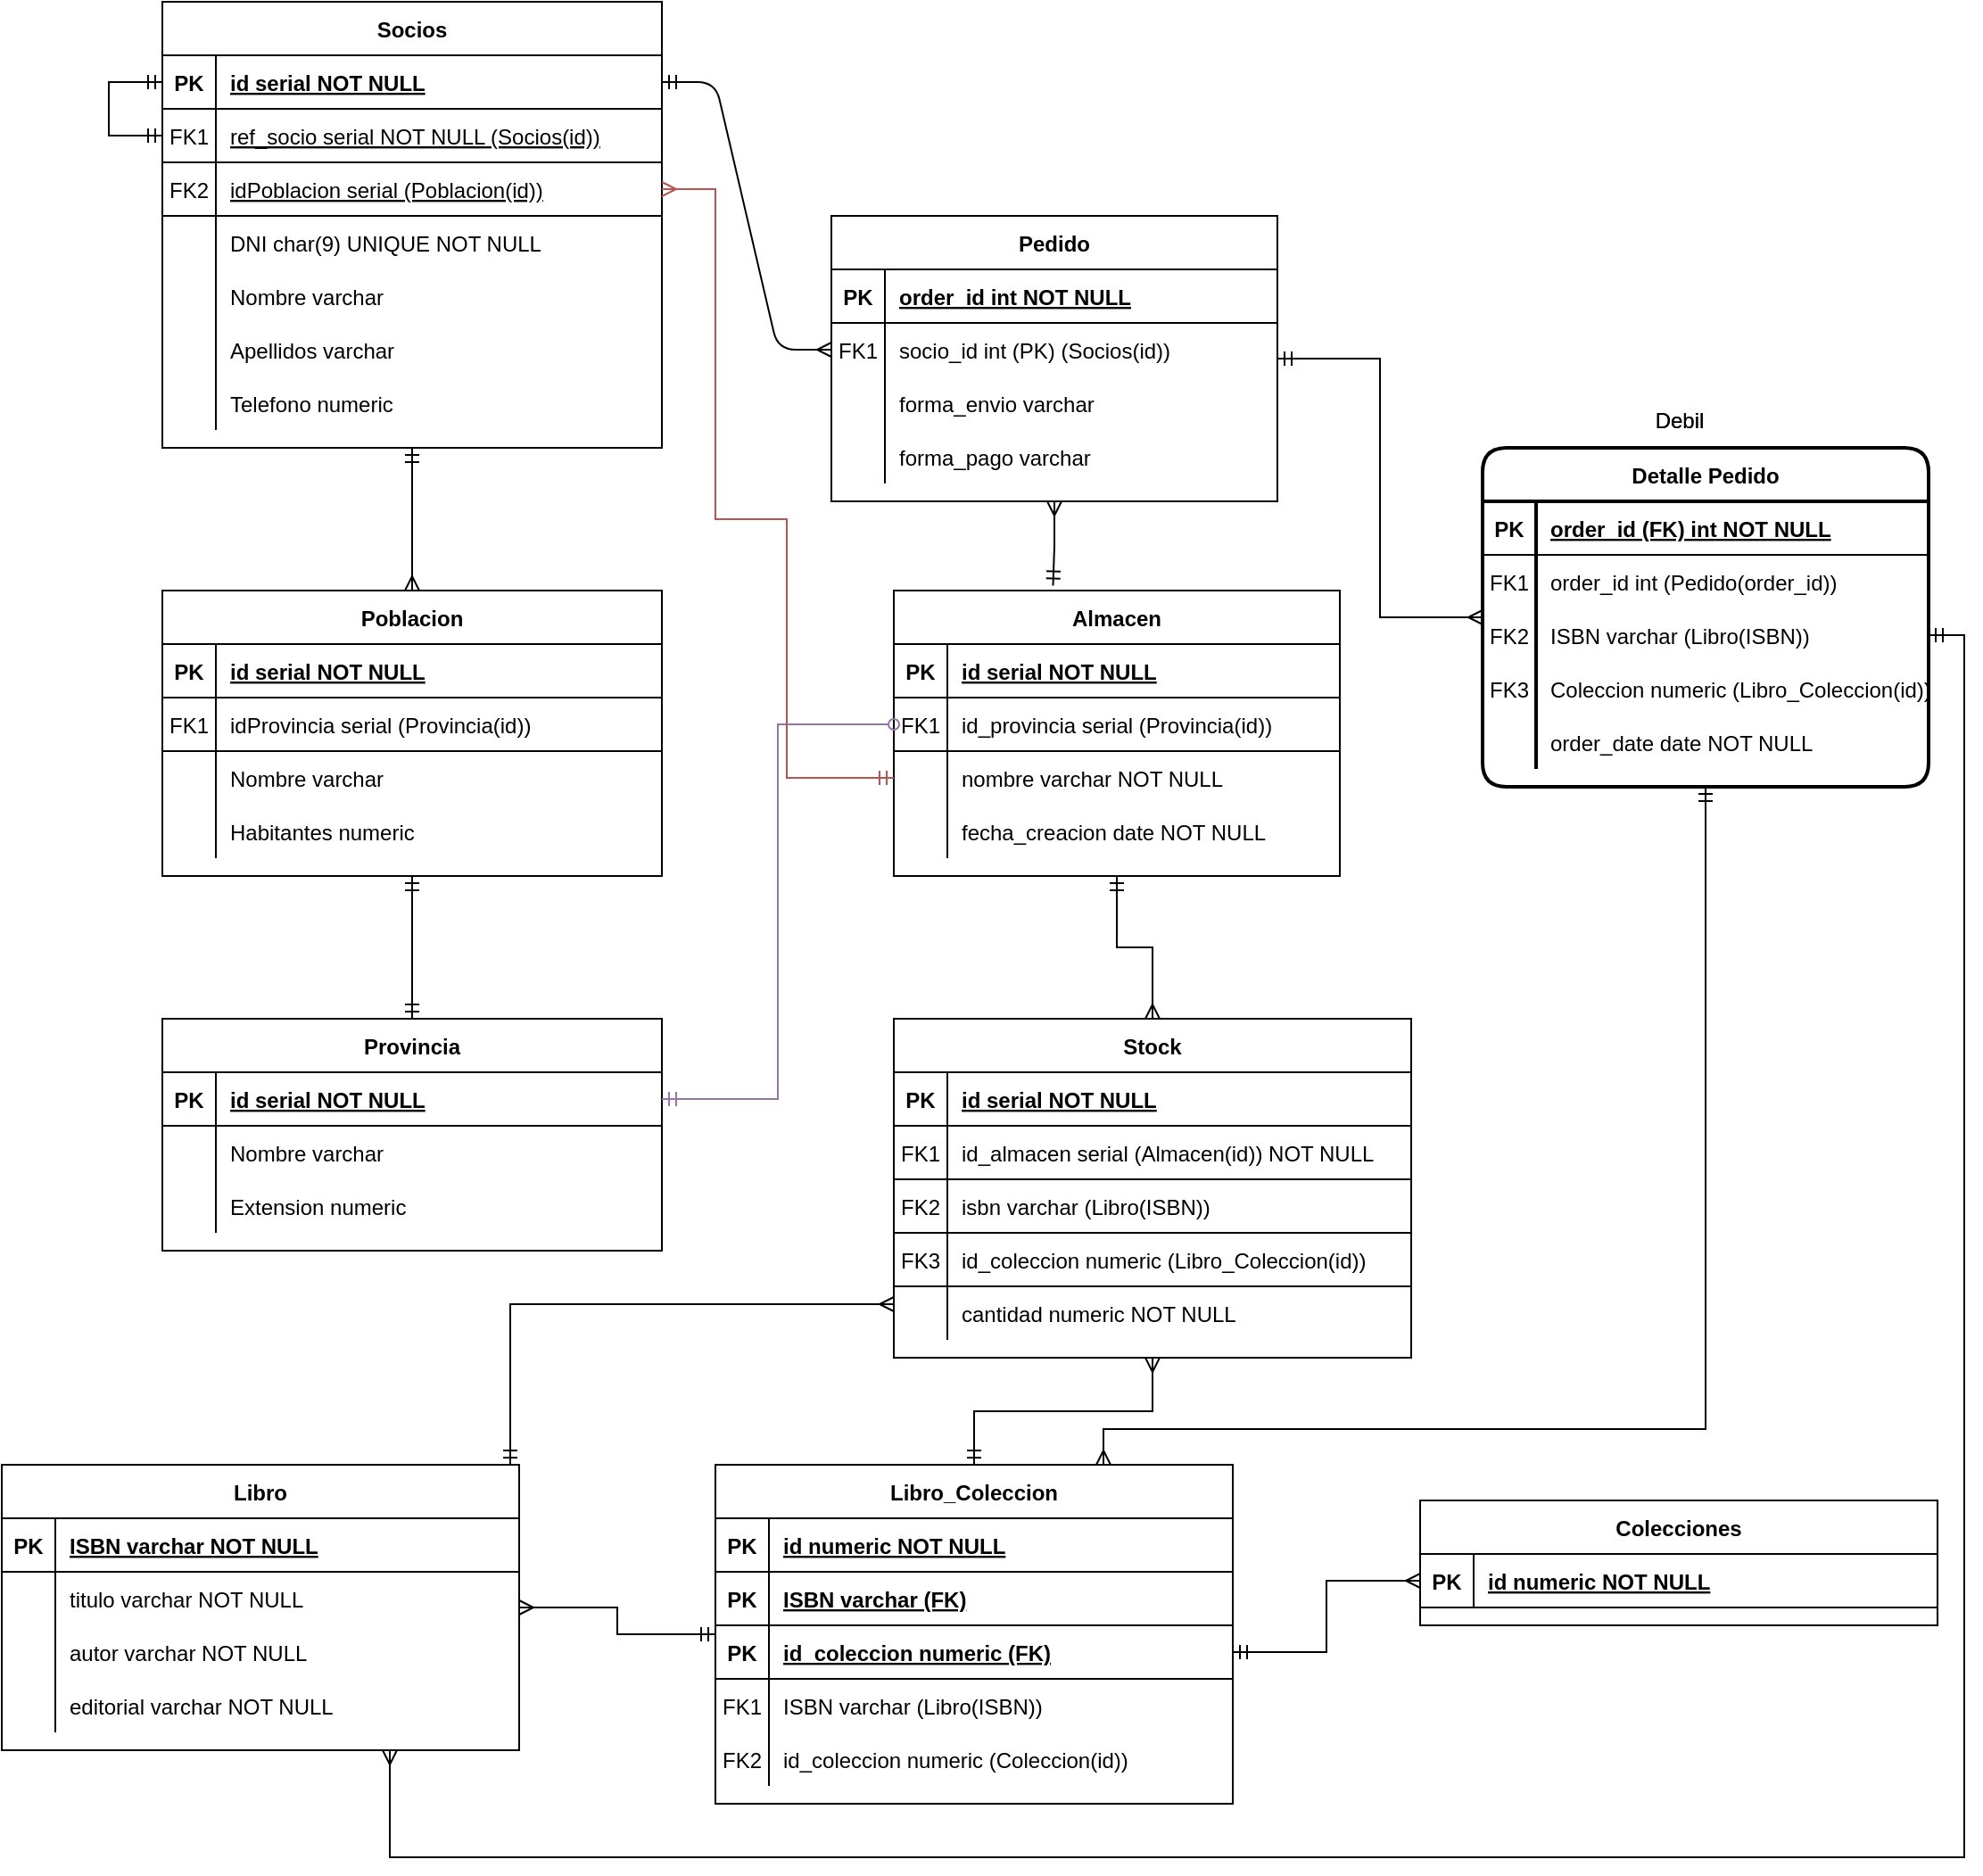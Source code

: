 <mxfile version="21.2.7" type="device">
  <diagram id="R2lEEEUBdFMjLlhIrx00" name="Page-1">
    <mxGraphModel dx="1909" dy="627" grid="1" gridSize="10" guides="1" tooltips="1" connect="1" arrows="1" fold="1" page="1" pageScale="1" pageWidth="850" pageHeight="1100" math="0" shadow="0" extFonts="Permanent Marker^https://fonts.googleapis.com/css?family=Permanent+Marker">
      <root>
        <mxCell id="0" />
        <mxCell id="1" parent="0" />
        <mxCell id="C-vyLk0tnHw3VtMMgP7b-1" value="" style="edgeStyle=entityRelationEdgeStyle;endArrow=ERmany;startArrow=ERmandOne;endFill=0;startFill=0;" parent="1" source="C-vyLk0tnHw3VtMMgP7b-24" target="C-vyLk0tnHw3VtMMgP7b-6" edge="1">
          <mxGeometry width="100" height="100" relative="1" as="geometry">
            <mxPoint x="340" y="720" as="sourcePoint" />
            <mxPoint x="440" y="620" as="targetPoint" />
          </mxGeometry>
        </mxCell>
        <mxCell id="xrx9OylnKl5-8H6dnWE7-192" style="edgeStyle=orthogonalEdgeStyle;rounded=0;orthogonalLoop=1;jettySize=auto;html=1;exitX=0;exitY=0.5;exitDx=0;exitDy=0;entryX=0;entryY=0.5;entryDx=0;entryDy=0;endArrow=ERmandOne;endFill=0;startArrow=ERmandOne;startFill=0;" parent="1" source="xrx9OylnKl5-8H6dnWE7-7" target="C-vyLk0tnHw3VtMMgP7b-24" edge="1">
          <mxGeometry relative="1" as="geometry">
            <Array as="points">
              <mxPoint x="20" y="195" />
              <mxPoint x="20" y="165" />
            </Array>
          </mxGeometry>
        </mxCell>
        <mxCell id="xrx9OylnKl5-8H6dnWE7-147" value="" style="edgeStyle=orthogonalEdgeStyle;rounded=0;orthogonalLoop=1;jettySize=auto;html=1;startArrow=ERmandOne;startFill=0;endArrow=ERmany;endFill=0;" parent="1" source="C-vyLk0tnHw3VtMMgP7b-2" target="xrx9OylnKl5-8H6dnWE7-137" edge="1">
          <mxGeometry relative="1" as="geometry" />
        </mxCell>
        <mxCell id="xrx9OylnKl5-8H6dnWE7-151" style="edgeStyle=orthogonalEdgeStyle;rounded=0;orthogonalLoop=1;jettySize=auto;html=1;exitX=0.5;exitY=1;exitDx=0;exitDy=0;entryX=0.357;entryY=-0.017;entryDx=0;entryDy=0;entryPerimeter=0;endArrow=ERmandOne;endFill=0;startArrow=ERmany;startFill=0;" parent="1" source="C-vyLk0tnHw3VtMMgP7b-2" target="C-vyLk0tnHw3VtMMgP7b-13" edge="1">
          <mxGeometry relative="1" as="geometry" />
        </mxCell>
        <mxCell id="C-vyLk0tnHw3VtMMgP7b-2" value="Pedido" style="shape=table;startSize=30;container=1;collapsible=1;childLayout=tableLayout;fixedRows=1;rowLines=0;fontStyle=1;align=center;resizeLast=1;" parent="1" vertex="1">
          <mxGeometry x="425" y="240" width="250" height="160" as="geometry" />
        </mxCell>
        <mxCell id="C-vyLk0tnHw3VtMMgP7b-3" value="" style="shape=partialRectangle;collapsible=0;dropTarget=0;pointerEvents=0;fillColor=none;points=[[0,0.5],[1,0.5]];portConstraint=eastwest;top=0;left=0;right=0;bottom=1;" parent="C-vyLk0tnHw3VtMMgP7b-2" vertex="1">
          <mxGeometry y="30" width="250" height="30" as="geometry" />
        </mxCell>
        <mxCell id="C-vyLk0tnHw3VtMMgP7b-4" value="PK" style="shape=partialRectangle;overflow=hidden;connectable=0;fillColor=none;top=0;left=0;bottom=0;right=0;fontStyle=1;" parent="C-vyLk0tnHw3VtMMgP7b-3" vertex="1">
          <mxGeometry width="30" height="30" as="geometry">
            <mxRectangle width="30" height="30" as="alternateBounds" />
          </mxGeometry>
        </mxCell>
        <mxCell id="C-vyLk0tnHw3VtMMgP7b-5" value="order_id int NOT NULL " style="shape=partialRectangle;overflow=hidden;connectable=0;fillColor=none;top=0;left=0;bottom=0;right=0;align=left;spacingLeft=6;fontStyle=5;" parent="C-vyLk0tnHw3VtMMgP7b-3" vertex="1">
          <mxGeometry x="30" width="220" height="30" as="geometry">
            <mxRectangle width="220" height="30" as="alternateBounds" />
          </mxGeometry>
        </mxCell>
        <mxCell id="C-vyLk0tnHw3VtMMgP7b-6" value="" style="shape=partialRectangle;collapsible=0;dropTarget=0;pointerEvents=0;fillColor=none;points=[[0,0.5],[1,0.5]];portConstraint=eastwest;top=0;left=0;right=0;bottom=0;" parent="C-vyLk0tnHw3VtMMgP7b-2" vertex="1">
          <mxGeometry y="60" width="250" height="30" as="geometry" />
        </mxCell>
        <mxCell id="C-vyLk0tnHw3VtMMgP7b-7" value="FK1" style="shape=partialRectangle;overflow=hidden;connectable=0;fillColor=none;top=0;left=0;bottom=0;right=0;" parent="C-vyLk0tnHw3VtMMgP7b-6" vertex="1">
          <mxGeometry width="30" height="30" as="geometry">
            <mxRectangle width="30" height="30" as="alternateBounds" />
          </mxGeometry>
        </mxCell>
        <mxCell id="C-vyLk0tnHw3VtMMgP7b-8" value="socio_id int (PK) (Socios(id))" style="shape=partialRectangle;overflow=hidden;connectable=0;fillColor=none;top=0;left=0;bottom=0;right=0;align=left;spacingLeft=6;" parent="C-vyLk0tnHw3VtMMgP7b-6" vertex="1">
          <mxGeometry x="30" width="220" height="30" as="geometry">
            <mxRectangle width="220" height="30" as="alternateBounds" />
          </mxGeometry>
        </mxCell>
        <mxCell id="MsDuoDjmCpPXKFyaTt7j-1" style="shape=partialRectangle;collapsible=0;dropTarget=0;pointerEvents=0;fillColor=none;points=[[0,0.5],[1,0.5]];portConstraint=eastwest;top=0;left=0;right=0;bottom=0;" vertex="1" parent="C-vyLk0tnHw3VtMMgP7b-2">
          <mxGeometry y="90" width="250" height="30" as="geometry" />
        </mxCell>
        <mxCell id="MsDuoDjmCpPXKFyaTt7j-2" style="shape=partialRectangle;overflow=hidden;connectable=0;fillColor=none;top=0;left=0;bottom=0;right=0;" vertex="1" parent="MsDuoDjmCpPXKFyaTt7j-1">
          <mxGeometry width="30" height="30" as="geometry">
            <mxRectangle width="30" height="30" as="alternateBounds" />
          </mxGeometry>
        </mxCell>
        <mxCell id="MsDuoDjmCpPXKFyaTt7j-3" value="forma_envio varchar" style="shape=partialRectangle;overflow=hidden;connectable=0;fillColor=none;top=0;left=0;bottom=0;right=0;align=left;spacingLeft=6;" vertex="1" parent="MsDuoDjmCpPXKFyaTt7j-1">
          <mxGeometry x="30" width="220" height="30" as="geometry">
            <mxRectangle width="220" height="30" as="alternateBounds" />
          </mxGeometry>
        </mxCell>
        <mxCell id="MsDuoDjmCpPXKFyaTt7j-4" style="shape=partialRectangle;collapsible=0;dropTarget=0;pointerEvents=0;fillColor=none;points=[[0,0.5],[1,0.5]];portConstraint=eastwest;top=0;left=0;right=0;bottom=0;" vertex="1" parent="C-vyLk0tnHw3VtMMgP7b-2">
          <mxGeometry y="120" width="250" height="30" as="geometry" />
        </mxCell>
        <mxCell id="MsDuoDjmCpPXKFyaTt7j-5" style="shape=partialRectangle;overflow=hidden;connectable=0;fillColor=none;top=0;left=0;bottom=0;right=0;" vertex="1" parent="MsDuoDjmCpPXKFyaTt7j-4">
          <mxGeometry width="30" height="30" as="geometry">
            <mxRectangle width="30" height="30" as="alternateBounds" />
          </mxGeometry>
        </mxCell>
        <mxCell id="MsDuoDjmCpPXKFyaTt7j-6" value="forma_pago varchar" style="shape=partialRectangle;overflow=hidden;connectable=0;fillColor=none;top=0;left=0;bottom=0;right=0;align=left;spacingLeft=6;" vertex="1" parent="MsDuoDjmCpPXKFyaTt7j-4">
          <mxGeometry x="30" width="220" height="30" as="geometry">
            <mxRectangle width="220" height="30" as="alternateBounds" />
          </mxGeometry>
        </mxCell>
        <mxCell id="xrx9OylnKl5-8H6dnWE7-78" value="" style="edgeStyle=orthogonalEdgeStyle;rounded=0;orthogonalLoop=1;jettySize=auto;html=1;endArrow=ERmany;endFill=0;startArrow=ERmandOne;startFill=0;" parent="1" source="C-vyLk0tnHw3VtMMgP7b-13" target="xrx9OylnKl5-8H6dnWE7-65" edge="1">
          <mxGeometry relative="1" as="geometry" />
        </mxCell>
        <mxCell id="C-vyLk0tnHw3VtMMgP7b-13" value="Almacen" style="shape=table;startSize=30;container=1;collapsible=1;childLayout=tableLayout;fixedRows=1;rowLines=0;fontStyle=1;align=center;resizeLast=1;" parent="1" vertex="1">
          <mxGeometry x="460" y="450" width="250" height="160" as="geometry" />
        </mxCell>
        <mxCell id="C-vyLk0tnHw3VtMMgP7b-14" value="" style="shape=partialRectangle;collapsible=0;dropTarget=0;pointerEvents=0;fillColor=none;points=[[0,0.5],[1,0.5]];portConstraint=eastwest;top=0;left=0;right=0;bottom=1;" parent="C-vyLk0tnHw3VtMMgP7b-13" vertex="1">
          <mxGeometry y="30" width="250" height="30" as="geometry" />
        </mxCell>
        <mxCell id="C-vyLk0tnHw3VtMMgP7b-15" value="PK" style="shape=partialRectangle;overflow=hidden;connectable=0;fillColor=none;top=0;left=0;bottom=0;right=0;fontStyle=1;" parent="C-vyLk0tnHw3VtMMgP7b-14" vertex="1">
          <mxGeometry width="30" height="30" as="geometry">
            <mxRectangle width="30" height="30" as="alternateBounds" />
          </mxGeometry>
        </mxCell>
        <mxCell id="C-vyLk0tnHw3VtMMgP7b-16" value="id serial NOT NULL " style="shape=partialRectangle;overflow=hidden;connectable=0;fillColor=none;top=0;left=0;bottom=0;right=0;align=left;spacingLeft=6;fontStyle=5;" parent="C-vyLk0tnHw3VtMMgP7b-14" vertex="1">
          <mxGeometry x="30" width="220" height="30" as="geometry">
            <mxRectangle width="220" height="30" as="alternateBounds" />
          </mxGeometry>
        </mxCell>
        <mxCell id="xrx9OylnKl5-8H6dnWE7-62" style="shape=partialRectangle;collapsible=0;dropTarget=0;pointerEvents=0;fillColor=none;points=[[0,0.5],[1,0.5]];portConstraint=eastwest;top=0;left=0;right=0;bottom=1;" parent="C-vyLk0tnHw3VtMMgP7b-13" vertex="1">
          <mxGeometry y="60" width="250" height="30" as="geometry" />
        </mxCell>
        <mxCell id="xrx9OylnKl5-8H6dnWE7-63" value="FK1" style="shape=partialRectangle;overflow=hidden;connectable=0;fillColor=none;top=0;left=0;bottom=0;right=0;fontStyle=0;" parent="xrx9OylnKl5-8H6dnWE7-62" vertex="1">
          <mxGeometry width="30" height="30" as="geometry">
            <mxRectangle width="30" height="30" as="alternateBounds" />
          </mxGeometry>
        </mxCell>
        <mxCell id="xrx9OylnKl5-8H6dnWE7-64" value="id_provincia serial (Provincia(id))" style="shape=partialRectangle;overflow=hidden;connectable=0;fillColor=none;top=0;left=0;bottom=0;right=0;align=left;spacingLeft=6;fontStyle=0;" parent="xrx9OylnKl5-8H6dnWE7-62" vertex="1">
          <mxGeometry x="30" width="220" height="30" as="geometry">
            <mxRectangle width="220" height="30" as="alternateBounds" />
          </mxGeometry>
        </mxCell>
        <mxCell id="C-vyLk0tnHw3VtMMgP7b-17" value="" style="shape=partialRectangle;collapsible=0;dropTarget=0;pointerEvents=0;fillColor=none;points=[[0,0.5],[1,0.5]];portConstraint=eastwest;top=0;left=0;right=0;bottom=0;" parent="C-vyLk0tnHw3VtMMgP7b-13" vertex="1">
          <mxGeometry y="90" width="250" height="30" as="geometry" />
        </mxCell>
        <mxCell id="C-vyLk0tnHw3VtMMgP7b-18" value="" style="shape=partialRectangle;overflow=hidden;connectable=0;fillColor=none;top=0;left=0;bottom=0;right=0;" parent="C-vyLk0tnHw3VtMMgP7b-17" vertex="1">
          <mxGeometry width="30" height="30" as="geometry">
            <mxRectangle width="30" height="30" as="alternateBounds" />
          </mxGeometry>
        </mxCell>
        <mxCell id="C-vyLk0tnHw3VtMMgP7b-19" value="nombre varchar NOT NULL" style="shape=partialRectangle;overflow=hidden;connectable=0;fillColor=none;top=0;left=0;bottom=0;right=0;align=left;spacingLeft=6;" parent="C-vyLk0tnHw3VtMMgP7b-17" vertex="1">
          <mxGeometry x="30" width="220" height="30" as="geometry">
            <mxRectangle width="220" height="30" as="alternateBounds" />
          </mxGeometry>
        </mxCell>
        <mxCell id="C-vyLk0tnHw3VtMMgP7b-20" value="" style="shape=partialRectangle;collapsible=0;dropTarget=0;pointerEvents=0;fillColor=none;points=[[0,0.5],[1,0.5]];portConstraint=eastwest;top=0;left=0;right=0;bottom=0;" parent="C-vyLk0tnHw3VtMMgP7b-13" vertex="1">
          <mxGeometry y="120" width="250" height="30" as="geometry" />
        </mxCell>
        <mxCell id="C-vyLk0tnHw3VtMMgP7b-21" value="" style="shape=partialRectangle;overflow=hidden;connectable=0;fillColor=none;top=0;left=0;bottom=0;right=0;" parent="C-vyLk0tnHw3VtMMgP7b-20" vertex="1">
          <mxGeometry width="30" height="30" as="geometry">
            <mxRectangle width="30" height="30" as="alternateBounds" />
          </mxGeometry>
        </mxCell>
        <mxCell id="C-vyLk0tnHw3VtMMgP7b-22" value="fecha_creacion date NOT NULL" style="shape=partialRectangle;overflow=hidden;connectable=0;fillColor=none;top=0;left=0;bottom=0;right=0;align=left;spacingLeft=6;" parent="C-vyLk0tnHw3VtMMgP7b-20" vertex="1">
          <mxGeometry x="30" width="220" height="30" as="geometry">
            <mxRectangle width="220" height="30" as="alternateBounds" />
          </mxGeometry>
        </mxCell>
        <mxCell id="xrx9OylnKl5-8H6dnWE7-47" value="" style="edgeStyle=orthogonalEdgeStyle;rounded=0;orthogonalLoop=1;jettySize=auto;html=1;startArrow=ERmandOne;startFill=0;endArrow=ERmany;endFill=0;" parent="1" source="C-vyLk0tnHw3VtMMgP7b-23" target="xrx9OylnKl5-8H6dnWE7-25" edge="1">
          <mxGeometry relative="1" as="geometry" />
        </mxCell>
        <mxCell id="C-vyLk0tnHw3VtMMgP7b-23" value="Socios" style="shape=table;startSize=30;container=1;collapsible=1;childLayout=tableLayout;fixedRows=1;rowLines=0;fontStyle=1;align=center;resizeLast=1;" parent="1" vertex="1">
          <mxGeometry x="50" y="120" width="280" height="250" as="geometry" />
        </mxCell>
        <mxCell id="C-vyLk0tnHw3VtMMgP7b-24" value="" style="shape=partialRectangle;collapsible=0;dropTarget=0;pointerEvents=0;fillColor=none;points=[[0,0.5],[1,0.5]];portConstraint=eastwest;top=0;left=0;right=0;bottom=1;" parent="C-vyLk0tnHw3VtMMgP7b-23" vertex="1">
          <mxGeometry y="30" width="280" height="30" as="geometry" />
        </mxCell>
        <mxCell id="C-vyLk0tnHw3VtMMgP7b-25" value="PK" style="shape=partialRectangle;overflow=hidden;connectable=0;fillColor=none;top=0;left=0;bottom=0;right=0;fontStyle=1;" parent="C-vyLk0tnHw3VtMMgP7b-24" vertex="1">
          <mxGeometry width="30" height="30" as="geometry">
            <mxRectangle width="30" height="30" as="alternateBounds" />
          </mxGeometry>
        </mxCell>
        <mxCell id="C-vyLk0tnHw3VtMMgP7b-26" value="id serial NOT NULL " style="shape=partialRectangle;overflow=hidden;connectable=0;fillColor=none;top=0;left=0;bottom=0;right=0;align=left;spacingLeft=6;fontStyle=5;" parent="C-vyLk0tnHw3VtMMgP7b-24" vertex="1">
          <mxGeometry x="30" width="250" height="30" as="geometry">
            <mxRectangle width="250" height="30" as="alternateBounds" />
          </mxGeometry>
        </mxCell>
        <mxCell id="xrx9OylnKl5-8H6dnWE7-7" style="shape=partialRectangle;collapsible=0;dropTarget=0;pointerEvents=0;fillColor=none;points=[[0,0.5],[1,0.5]];portConstraint=eastwest;top=0;left=0;right=0;bottom=1;" parent="C-vyLk0tnHw3VtMMgP7b-23" vertex="1">
          <mxGeometry y="60" width="280" height="30" as="geometry" />
        </mxCell>
        <mxCell id="xrx9OylnKl5-8H6dnWE7-8" value="FK1" style="shape=partialRectangle;overflow=hidden;connectable=0;fillColor=none;top=0;left=0;bottom=0;right=0;fontStyle=0;" parent="xrx9OylnKl5-8H6dnWE7-7" vertex="1">
          <mxGeometry width="30" height="30" as="geometry">
            <mxRectangle width="30" height="30" as="alternateBounds" />
          </mxGeometry>
        </mxCell>
        <mxCell id="xrx9OylnKl5-8H6dnWE7-9" value="ref_socio serial NOT NULL (Socios(id))" style="shape=partialRectangle;overflow=hidden;connectable=0;fillColor=none;top=0;left=0;bottom=0;right=0;align=left;spacingLeft=6;fontStyle=4;" parent="xrx9OylnKl5-8H6dnWE7-7" vertex="1">
          <mxGeometry x="30" width="250" height="30" as="geometry">
            <mxRectangle width="250" height="30" as="alternateBounds" />
          </mxGeometry>
        </mxCell>
        <mxCell id="xrx9OylnKl5-8H6dnWE7-10" style="shape=partialRectangle;collapsible=0;dropTarget=0;pointerEvents=0;fillColor=none;points=[[0,0.5],[1,0.5]];portConstraint=eastwest;top=0;left=0;right=0;bottom=1;" parent="C-vyLk0tnHw3VtMMgP7b-23" vertex="1">
          <mxGeometry y="90" width="280" height="30" as="geometry" />
        </mxCell>
        <mxCell id="xrx9OylnKl5-8H6dnWE7-11" value="FK2" style="shape=partialRectangle;overflow=hidden;connectable=0;fillColor=none;top=0;left=0;bottom=0;right=0;fontStyle=0;" parent="xrx9OylnKl5-8H6dnWE7-10" vertex="1">
          <mxGeometry width="30" height="30" as="geometry">
            <mxRectangle width="30" height="30" as="alternateBounds" />
          </mxGeometry>
        </mxCell>
        <mxCell id="xrx9OylnKl5-8H6dnWE7-12" value="idPoblacion serial (Poblacion(id))" style="shape=partialRectangle;overflow=hidden;connectable=0;fillColor=none;top=0;left=0;bottom=0;right=0;align=left;spacingLeft=6;fontStyle=4;" parent="xrx9OylnKl5-8H6dnWE7-10" vertex="1">
          <mxGeometry x="30" width="250" height="30" as="geometry">
            <mxRectangle width="250" height="30" as="alternateBounds" />
          </mxGeometry>
        </mxCell>
        <mxCell id="xrx9OylnKl5-8H6dnWE7-22" style="shape=partialRectangle;collapsible=0;dropTarget=0;pointerEvents=0;fillColor=none;points=[[0,0.5],[1,0.5]];portConstraint=eastwest;top=0;left=0;right=0;bottom=0;" parent="C-vyLk0tnHw3VtMMgP7b-23" vertex="1">
          <mxGeometry y="120" width="280" height="30" as="geometry" />
        </mxCell>
        <mxCell id="xrx9OylnKl5-8H6dnWE7-23" style="shape=partialRectangle;overflow=hidden;connectable=0;fillColor=none;top=0;left=0;bottom=0;right=0;" parent="xrx9OylnKl5-8H6dnWE7-22" vertex="1">
          <mxGeometry width="30" height="30" as="geometry">
            <mxRectangle width="30" height="30" as="alternateBounds" />
          </mxGeometry>
        </mxCell>
        <mxCell id="xrx9OylnKl5-8H6dnWE7-24" value="DNI char(9) UNIQUE NOT NULL" style="shape=partialRectangle;overflow=hidden;connectable=0;fillColor=none;top=0;left=0;bottom=0;right=0;align=left;spacingLeft=6;" parent="xrx9OylnKl5-8H6dnWE7-22" vertex="1">
          <mxGeometry x="30" width="250" height="30" as="geometry">
            <mxRectangle width="250" height="30" as="alternateBounds" />
          </mxGeometry>
        </mxCell>
        <mxCell id="xrx9OylnKl5-8H6dnWE7-4" style="shape=partialRectangle;collapsible=0;dropTarget=0;pointerEvents=0;fillColor=none;points=[[0,0.5],[1,0.5]];portConstraint=eastwest;top=0;left=0;right=0;bottom=0;" parent="C-vyLk0tnHw3VtMMgP7b-23" vertex="1">
          <mxGeometry y="150" width="280" height="30" as="geometry" />
        </mxCell>
        <mxCell id="xrx9OylnKl5-8H6dnWE7-5" style="shape=partialRectangle;overflow=hidden;connectable=0;fillColor=none;top=0;left=0;bottom=0;right=0;" parent="xrx9OylnKl5-8H6dnWE7-4" vertex="1">
          <mxGeometry width="30" height="30" as="geometry">
            <mxRectangle width="30" height="30" as="alternateBounds" />
          </mxGeometry>
        </mxCell>
        <mxCell id="xrx9OylnKl5-8H6dnWE7-6" value="Nombre varchar" style="shape=partialRectangle;overflow=hidden;connectable=0;fillColor=none;top=0;left=0;bottom=0;right=0;align=left;spacingLeft=6;" parent="xrx9OylnKl5-8H6dnWE7-4" vertex="1">
          <mxGeometry x="30" width="250" height="30" as="geometry">
            <mxRectangle width="250" height="30" as="alternateBounds" />
          </mxGeometry>
        </mxCell>
        <mxCell id="xrx9OylnKl5-8H6dnWE7-13" style="shape=partialRectangle;collapsible=0;dropTarget=0;pointerEvents=0;fillColor=none;points=[[0,0.5],[1,0.5]];portConstraint=eastwest;top=0;left=0;right=0;bottom=0;" parent="C-vyLk0tnHw3VtMMgP7b-23" vertex="1">
          <mxGeometry y="180" width="280" height="30" as="geometry" />
        </mxCell>
        <mxCell id="xrx9OylnKl5-8H6dnWE7-14" style="shape=partialRectangle;overflow=hidden;connectable=0;fillColor=none;top=0;left=0;bottom=0;right=0;" parent="xrx9OylnKl5-8H6dnWE7-13" vertex="1">
          <mxGeometry width="30" height="30" as="geometry">
            <mxRectangle width="30" height="30" as="alternateBounds" />
          </mxGeometry>
        </mxCell>
        <mxCell id="xrx9OylnKl5-8H6dnWE7-15" value="Apellidos varchar" style="shape=partialRectangle;overflow=hidden;connectable=0;fillColor=none;top=0;left=0;bottom=0;right=0;align=left;spacingLeft=6;" parent="xrx9OylnKl5-8H6dnWE7-13" vertex="1">
          <mxGeometry x="30" width="250" height="30" as="geometry">
            <mxRectangle width="250" height="30" as="alternateBounds" />
          </mxGeometry>
        </mxCell>
        <mxCell id="xrx9OylnKl5-8H6dnWE7-16" style="shape=partialRectangle;collapsible=0;dropTarget=0;pointerEvents=0;fillColor=none;points=[[0,0.5],[1,0.5]];portConstraint=eastwest;top=0;left=0;right=0;bottom=0;" parent="C-vyLk0tnHw3VtMMgP7b-23" vertex="1">
          <mxGeometry y="210" width="280" height="30" as="geometry" />
        </mxCell>
        <mxCell id="xrx9OylnKl5-8H6dnWE7-17" style="shape=partialRectangle;overflow=hidden;connectable=0;fillColor=none;top=0;left=0;bottom=0;right=0;" parent="xrx9OylnKl5-8H6dnWE7-16" vertex="1">
          <mxGeometry width="30" height="30" as="geometry">
            <mxRectangle width="30" height="30" as="alternateBounds" />
          </mxGeometry>
        </mxCell>
        <mxCell id="xrx9OylnKl5-8H6dnWE7-18" value="Telefono numeric" style="shape=partialRectangle;overflow=hidden;connectable=0;fillColor=none;top=0;left=0;bottom=0;right=0;align=left;spacingLeft=6;" parent="xrx9OylnKl5-8H6dnWE7-16" vertex="1">
          <mxGeometry x="30" width="250" height="30" as="geometry">
            <mxRectangle width="250" height="30" as="alternateBounds" />
          </mxGeometry>
        </mxCell>
        <mxCell id="xrx9OylnKl5-8H6dnWE7-61" value="" style="edgeStyle=orthogonalEdgeStyle;rounded=0;orthogonalLoop=1;jettySize=auto;html=1;startArrow=ERmandOne;startFill=0;endArrow=ERmandOne;endFill=0;" parent="1" source="xrx9OylnKl5-8H6dnWE7-25" target="xrx9OylnKl5-8H6dnWE7-48" edge="1">
          <mxGeometry relative="1" as="geometry" />
        </mxCell>
        <mxCell id="xrx9OylnKl5-8H6dnWE7-25" value="Poblacion" style="shape=table;startSize=30;container=1;collapsible=1;childLayout=tableLayout;fixedRows=1;rowLines=0;fontStyle=1;align=center;resizeLast=1;" parent="1" vertex="1">
          <mxGeometry x="50" y="450" width="280" height="160" as="geometry" />
        </mxCell>
        <mxCell id="xrx9OylnKl5-8H6dnWE7-26" value="" style="shape=partialRectangle;collapsible=0;dropTarget=0;pointerEvents=0;fillColor=none;points=[[0,0.5],[1,0.5]];portConstraint=eastwest;top=0;left=0;right=0;bottom=1;" parent="xrx9OylnKl5-8H6dnWE7-25" vertex="1">
          <mxGeometry y="30" width="280" height="30" as="geometry" />
        </mxCell>
        <mxCell id="xrx9OylnKl5-8H6dnWE7-27" value="PK" style="shape=partialRectangle;overflow=hidden;connectable=0;fillColor=none;top=0;left=0;bottom=0;right=0;fontStyle=1;" parent="xrx9OylnKl5-8H6dnWE7-26" vertex="1">
          <mxGeometry width="30" height="30" as="geometry">
            <mxRectangle width="30" height="30" as="alternateBounds" />
          </mxGeometry>
        </mxCell>
        <mxCell id="xrx9OylnKl5-8H6dnWE7-28" value="id serial NOT NULL " style="shape=partialRectangle;overflow=hidden;connectable=0;fillColor=none;top=0;left=0;bottom=0;right=0;align=left;spacingLeft=6;fontStyle=5;" parent="xrx9OylnKl5-8H6dnWE7-26" vertex="1">
          <mxGeometry x="30" width="250" height="30" as="geometry">
            <mxRectangle width="250" height="30" as="alternateBounds" />
          </mxGeometry>
        </mxCell>
        <mxCell id="xrx9OylnKl5-8H6dnWE7-32" style="shape=partialRectangle;collapsible=0;dropTarget=0;pointerEvents=0;fillColor=none;points=[[0,0.5],[1,0.5]];portConstraint=eastwest;top=0;left=0;right=0;bottom=1;" parent="xrx9OylnKl5-8H6dnWE7-25" vertex="1">
          <mxGeometry y="60" width="280" height="30" as="geometry" />
        </mxCell>
        <mxCell id="xrx9OylnKl5-8H6dnWE7-33" value="FK1" style="shape=partialRectangle;overflow=hidden;connectable=0;fillColor=none;top=0;left=0;bottom=0;right=0;fontStyle=0;" parent="xrx9OylnKl5-8H6dnWE7-32" vertex="1">
          <mxGeometry width="30" height="30" as="geometry">
            <mxRectangle width="30" height="30" as="alternateBounds" />
          </mxGeometry>
        </mxCell>
        <mxCell id="xrx9OylnKl5-8H6dnWE7-34" value="idProvincia serial (Provincia(id))" style="shape=partialRectangle;overflow=hidden;connectable=0;fillColor=none;top=0;left=0;bottom=0;right=0;align=left;spacingLeft=6;fontStyle=0;" parent="xrx9OylnKl5-8H6dnWE7-32" vertex="1">
          <mxGeometry x="30" width="250" height="30" as="geometry">
            <mxRectangle width="250" height="30" as="alternateBounds" />
          </mxGeometry>
        </mxCell>
        <mxCell id="xrx9OylnKl5-8H6dnWE7-38" style="shape=partialRectangle;collapsible=0;dropTarget=0;pointerEvents=0;fillColor=none;points=[[0,0.5],[1,0.5]];portConstraint=eastwest;top=0;left=0;right=0;bottom=0;" parent="xrx9OylnKl5-8H6dnWE7-25" vertex="1">
          <mxGeometry y="90" width="280" height="30" as="geometry" />
        </mxCell>
        <mxCell id="xrx9OylnKl5-8H6dnWE7-39" style="shape=partialRectangle;overflow=hidden;connectable=0;fillColor=none;top=0;left=0;bottom=0;right=0;" parent="xrx9OylnKl5-8H6dnWE7-38" vertex="1">
          <mxGeometry width="30" height="30" as="geometry">
            <mxRectangle width="30" height="30" as="alternateBounds" />
          </mxGeometry>
        </mxCell>
        <mxCell id="xrx9OylnKl5-8H6dnWE7-40" value="Nombre varchar" style="shape=partialRectangle;overflow=hidden;connectable=0;fillColor=none;top=0;left=0;bottom=0;right=0;align=left;spacingLeft=6;" parent="xrx9OylnKl5-8H6dnWE7-38" vertex="1">
          <mxGeometry x="30" width="250" height="30" as="geometry">
            <mxRectangle width="250" height="30" as="alternateBounds" />
          </mxGeometry>
        </mxCell>
        <mxCell id="xrx9OylnKl5-8H6dnWE7-41" style="shape=partialRectangle;collapsible=0;dropTarget=0;pointerEvents=0;fillColor=none;points=[[0,0.5],[1,0.5]];portConstraint=eastwest;top=0;left=0;right=0;bottom=0;" parent="xrx9OylnKl5-8H6dnWE7-25" vertex="1">
          <mxGeometry y="120" width="280" height="30" as="geometry" />
        </mxCell>
        <mxCell id="xrx9OylnKl5-8H6dnWE7-42" style="shape=partialRectangle;overflow=hidden;connectable=0;fillColor=none;top=0;left=0;bottom=0;right=0;" parent="xrx9OylnKl5-8H6dnWE7-41" vertex="1">
          <mxGeometry width="30" height="30" as="geometry">
            <mxRectangle width="30" height="30" as="alternateBounds" />
          </mxGeometry>
        </mxCell>
        <mxCell id="xrx9OylnKl5-8H6dnWE7-43" value="Habitantes numeric" style="shape=partialRectangle;overflow=hidden;connectable=0;fillColor=none;top=0;left=0;bottom=0;right=0;align=left;spacingLeft=6;" parent="xrx9OylnKl5-8H6dnWE7-41" vertex="1">
          <mxGeometry x="30" width="250" height="30" as="geometry">
            <mxRectangle width="250" height="30" as="alternateBounds" />
          </mxGeometry>
        </mxCell>
        <mxCell id="xrx9OylnKl5-8H6dnWE7-48" value="Provincia" style="shape=table;startSize=30;container=1;collapsible=1;childLayout=tableLayout;fixedRows=1;rowLines=0;fontStyle=1;align=center;resizeLast=1;" parent="1" vertex="1">
          <mxGeometry x="50" y="690" width="280" height="130" as="geometry" />
        </mxCell>
        <mxCell id="xrx9OylnKl5-8H6dnWE7-49" value="" style="shape=partialRectangle;collapsible=0;dropTarget=0;pointerEvents=0;fillColor=none;points=[[0,0.5],[1,0.5]];portConstraint=eastwest;top=0;left=0;right=0;bottom=1;" parent="xrx9OylnKl5-8H6dnWE7-48" vertex="1">
          <mxGeometry y="30" width="280" height="30" as="geometry" />
        </mxCell>
        <mxCell id="xrx9OylnKl5-8H6dnWE7-50" value="PK" style="shape=partialRectangle;overflow=hidden;connectable=0;fillColor=none;top=0;left=0;bottom=0;right=0;fontStyle=1;" parent="xrx9OylnKl5-8H6dnWE7-49" vertex="1">
          <mxGeometry width="30" height="30" as="geometry">
            <mxRectangle width="30" height="30" as="alternateBounds" />
          </mxGeometry>
        </mxCell>
        <mxCell id="xrx9OylnKl5-8H6dnWE7-51" value="id serial NOT NULL " style="shape=partialRectangle;overflow=hidden;connectable=0;fillColor=none;top=0;left=0;bottom=0;right=0;align=left;spacingLeft=6;fontStyle=5;" parent="xrx9OylnKl5-8H6dnWE7-49" vertex="1">
          <mxGeometry x="30" width="250" height="30" as="geometry">
            <mxRectangle width="250" height="30" as="alternateBounds" />
          </mxGeometry>
        </mxCell>
        <mxCell id="xrx9OylnKl5-8H6dnWE7-55" style="shape=partialRectangle;collapsible=0;dropTarget=0;pointerEvents=0;fillColor=none;points=[[0,0.5],[1,0.5]];portConstraint=eastwest;top=0;left=0;right=0;bottom=0;" parent="xrx9OylnKl5-8H6dnWE7-48" vertex="1">
          <mxGeometry y="60" width="280" height="30" as="geometry" />
        </mxCell>
        <mxCell id="xrx9OylnKl5-8H6dnWE7-56" style="shape=partialRectangle;overflow=hidden;connectable=0;fillColor=none;top=0;left=0;bottom=0;right=0;" parent="xrx9OylnKl5-8H6dnWE7-55" vertex="1">
          <mxGeometry width="30" height="30" as="geometry">
            <mxRectangle width="30" height="30" as="alternateBounds" />
          </mxGeometry>
        </mxCell>
        <mxCell id="xrx9OylnKl5-8H6dnWE7-57" value="Nombre varchar" style="shape=partialRectangle;overflow=hidden;connectable=0;fillColor=none;top=0;left=0;bottom=0;right=0;align=left;spacingLeft=6;" parent="xrx9OylnKl5-8H6dnWE7-55" vertex="1">
          <mxGeometry x="30" width="250" height="30" as="geometry">
            <mxRectangle width="250" height="30" as="alternateBounds" />
          </mxGeometry>
        </mxCell>
        <mxCell id="xrx9OylnKl5-8H6dnWE7-58" style="shape=partialRectangle;collapsible=0;dropTarget=0;pointerEvents=0;fillColor=none;points=[[0,0.5],[1,0.5]];portConstraint=eastwest;top=0;left=0;right=0;bottom=0;" parent="xrx9OylnKl5-8H6dnWE7-48" vertex="1">
          <mxGeometry y="90" width="280" height="30" as="geometry" />
        </mxCell>
        <mxCell id="xrx9OylnKl5-8H6dnWE7-59" style="shape=partialRectangle;overflow=hidden;connectable=0;fillColor=none;top=0;left=0;bottom=0;right=0;" parent="xrx9OylnKl5-8H6dnWE7-58" vertex="1">
          <mxGeometry width="30" height="30" as="geometry">
            <mxRectangle width="30" height="30" as="alternateBounds" />
          </mxGeometry>
        </mxCell>
        <mxCell id="xrx9OylnKl5-8H6dnWE7-60" value="Extension numeric" style="shape=partialRectangle;overflow=hidden;connectable=0;fillColor=none;top=0;left=0;bottom=0;right=0;align=left;spacingLeft=6;" parent="xrx9OylnKl5-8H6dnWE7-58" vertex="1">
          <mxGeometry x="30" width="250" height="30" as="geometry">
            <mxRectangle width="250" height="30" as="alternateBounds" />
          </mxGeometry>
        </mxCell>
        <mxCell id="xrx9OylnKl5-8H6dnWE7-103" value="" style="edgeStyle=orthogonalEdgeStyle;rounded=0;orthogonalLoop=1;jettySize=auto;html=1;startArrow=ERmany;startFill=0;endArrow=ERmandOne;endFill=0;" parent="1" source="xrx9OylnKl5-8H6dnWE7-65" target="xrx9OylnKl5-8H6dnWE7-87" edge="1">
          <mxGeometry relative="1" as="geometry">
            <Array as="points">
              <mxPoint x="245" y="850" />
            </Array>
          </mxGeometry>
        </mxCell>
        <mxCell id="xrx9OylnKl5-8H6dnWE7-126" value="" style="edgeStyle=orthogonalEdgeStyle;rounded=0;orthogonalLoop=1;jettySize=auto;html=1;startArrow=ERmany;startFill=0;endArrow=ERmandOne;endFill=0;entryX=0.5;entryY=0;entryDx=0;entryDy=0;" parent="1" source="xrx9OylnKl5-8H6dnWE7-65" target="xrx9OylnKl5-8H6dnWE7-170" edge="1">
          <mxGeometry relative="1" as="geometry" />
        </mxCell>
        <mxCell id="xrx9OylnKl5-8H6dnWE7-65" value="Stock" style="shape=table;startSize=30;container=1;collapsible=1;childLayout=tableLayout;fixedRows=1;rowLines=0;fontStyle=1;align=center;resizeLast=1;" parent="1" vertex="1">
          <mxGeometry x="460" y="690" width="290" height="190" as="geometry" />
        </mxCell>
        <mxCell id="xrx9OylnKl5-8H6dnWE7-66" value="" style="shape=partialRectangle;collapsible=0;dropTarget=0;pointerEvents=0;fillColor=none;points=[[0,0.5],[1,0.5]];portConstraint=eastwest;top=0;left=0;right=0;bottom=1;" parent="xrx9OylnKl5-8H6dnWE7-65" vertex="1">
          <mxGeometry y="30" width="290" height="30" as="geometry" />
        </mxCell>
        <mxCell id="xrx9OylnKl5-8H6dnWE7-67" value="PK" style="shape=partialRectangle;overflow=hidden;connectable=0;fillColor=none;top=0;left=0;bottom=0;right=0;fontStyle=1;" parent="xrx9OylnKl5-8H6dnWE7-66" vertex="1">
          <mxGeometry width="30" height="30" as="geometry">
            <mxRectangle width="30" height="30" as="alternateBounds" />
          </mxGeometry>
        </mxCell>
        <mxCell id="xrx9OylnKl5-8H6dnWE7-68" value="id serial NOT NULL " style="shape=partialRectangle;overflow=hidden;connectable=0;fillColor=none;top=0;left=0;bottom=0;right=0;align=left;spacingLeft=6;fontStyle=5;" parent="xrx9OylnKl5-8H6dnWE7-66" vertex="1">
          <mxGeometry x="30" width="260" height="30" as="geometry">
            <mxRectangle width="260" height="30" as="alternateBounds" />
          </mxGeometry>
        </mxCell>
        <mxCell id="xrx9OylnKl5-8H6dnWE7-69" style="shape=partialRectangle;collapsible=0;dropTarget=0;pointerEvents=0;fillColor=none;points=[[0,0.5],[1,0.5]];portConstraint=eastwest;top=0;left=0;right=0;bottom=1;" parent="xrx9OylnKl5-8H6dnWE7-65" vertex="1">
          <mxGeometry y="60" width="290" height="30" as="geometry" />
        </mxCell>
        <mxCell id="xrx9OylnKl5-8H6dnWE7-70" value="FK1" style="shape=partialRectangle;overflow=hidden;connectable=0;fillColor=none;top=0;left=0;bottom=0;right=0;fontStyle=0;" parent="xrx9OylnKl5-8H6dnWE7-69" vertex="1">
          <mxGeometry width="30" height="30" as="geometry">
            <mxRectangle width="30" height="30" as="alternateBounds" />
          </mxGeometry>
        </mxCell>
        <mxCell id="xrx9OylnKl5-8H6dnWE7-71" value="id_almacen serial (Almacen(id)) NOT NULL" style="shape=partialRectangle;overflow=hidden;connectable=0;fillColor=none;top=0;left=0;bottom=0;right=0;align=left;spacingLeft=6;fontStyle=0;" parent="xrx9OylnKl5-8H6dnWE7-69" vertex="1">
          <mxGeometry x="30" width="260" height="30" as="geometry">
            <mxRectangle width="260" height="30" as="alternateBounds" />
          </mxGeometry>
        </mxCell>
        <mxCell id="xrx9OylnKl5-8H6dnWE7-80" style="shape=partialRectangle;collapsible=0;dropTarget=0;pointerEvents=0;fillColor=none;points=[[0,0.5],[1,0.5]];portConstraint=eastwest;top=0;left=0;right=0;bottom=1;" parent="xrx9OylnKl5-8H6dnWE7-65" vertex="1">
          <mxGeometry y="90" width="290" height="30" as="geometry" />
        </mxCell>
        <mxCell id="xrx9OylnKl5-8H6dnWE7-81" value="FK2" style="shape=partialRectangle;overflow=hidden;connectable=0;fillColor=none;top=0;left=0;bottom=0;right=0;fontStyle=0;" parent="xrx9OylnKl5-8H6dnWE7-80" vertex="1">
          <mxGeometry width="30" height="30" as="geometry">
            <mxRectangle width="30" height="30" as="alternateBounds" />
          </mxGeometry>
        </mxCell>
        <mxCell id="xrx9OylnKl5-8H6dnWE7-82" value="isbn varchar (Libro(ISBN))" style="shape=partialRectangle;overflow=hidden;connectable=0;fillColor=none;top=0;left=0;bottom=0;right=0;align=left;spacingLeft=6;fontStyle=0;" parent="xrx9OylnKl5-8H6dnWE7-80" vertex="1">
          <mxGeometry x="30" width="260" height="30" as="geometry">
            <mxRectangle width="260" height="30" as="alternateBounds" />
          </mxGeometry>
        </mxCell>
        <mxCell id="xrx9OylnKl5-8H6dnWE7-83" style="shape=partialRectangle;collapsible=0;dropTarget=0;pointerEvents=0;fillColor=none;points=[[0,0.5],[1,0.5]];portConstraint=eastwest;top=0;left=0;right=0;bottom=1;" parent="xrx9OylnKl5-8H6dnWE7-65" vertex="1">
          <mxGeometry y="120" width="290" height="30" as="geometry" />
        </mxCell>
        <mxCell id="xrx9OylnKl5-8H6dnWE7-84" value="FK3" style="shape=partialRectangle;overflow=hidden;connectable=0;fillColor=none;top=0;left=0;bottom=0;right=0;fontStyle=0;" parent="xrx9OylnKl5-8H6dnWE7-83" vertex="1">
          <mxGeometry width="30" height="30" as="geometry">
            <mxRectangle width="30" height="30" as="alternateBounds" />
          </mxGeometry>
        </mxCell>
        <mxCell id="xrx9OylnKl5-8H6dnWE7-85" value="id_coleccion numeric (Libro_Coleccion(id))" style="shape=partialRectangle;overflow=hidden;connectable=0;fillColor=none;top=0;left=0;bottom=0;right=0;align=left;spacingLeft=6;fontStyle=0;" parent="xrx9OylnKl5-8H6dnWE7-83" vertex="1">
          <mxGeometry x="30" width="260" height="30" as="geometry">
            <mxRectangle width="260" height="30" as="alternateBounds" />
          </mxGeometry>
        </mxCell>
        <mxCell id="xrx9OylnKl5-8H6dnWE7-75" value="" style="shape=partialRectangle;collapsible=0;dropTarget=0;pointerEvents=0;fillColor=none;points=[[0,0.5],[1,0.5]];portConstraint=eastwest;top=0;left=0;right=0;bottom=0;" parent="xrx9OylnKl5-8H6dnWE7-65" vertex="1">
          <mxGeometry y="150" width="290" height="30" as="geometry" />
        </mxCell>
        <mxCell id="xrx9OylnKl5-8H6dnWE7-76" value="" style="shape=partialRectangle;overflow=hidden;connectable=0;fillColor=none;top=0;left=0;bottom=0;right=0;" parent="xrx9OylnKl5-8H6dnWE7-75" vertex="1">
          <mxGeometry width="30" height="30" as="geometry">
            <mxRectangle width="30" height="30" as="alternateBounds" />
          </mxGeometry>
        </mxCell>
        <mxCell id="xrx9OylnKl5-8H6dnWE7-77" value="cantidad numeric NOT NULL" style="shape=partialRectangle;overflow=hidden;connectable=0;fillColor=none;top=0;left=0;bottom=0;right=0;align=left;spacingLeft=6;" parent="xrx9OylnKl5-8H6dnWE7-75" vertex="1">
          <mxGeometry x="30" width="260" height="30" as="geometry">
            <mxRectangle width="260" height="30" as="alternateBounds" />
          </mxGeometry>
        </mxCell>
        <mxCell id="xrx9OylnKl5-8H6dnWE7-79" style="edgeStyle=orthogonalEdgeStyle;rounded=0;orthogonalLoop=1;jettySize=auto;html=1;endArrow=oval;endFill=0;startArrow=ERmandOne;startFill=0;fillColor=#e1d5e7;strokeColor=#9673a6;" parent="1" source="xrx9OylnKl5-8H6dnWE7-49" target="xrx9OylnKl5-8H6dnWE7-62" edge="1">
          <mxGeometry relative="1" as="geometry" />
        </mxCell>
        <mxCell id="xrx9OylnKl5-8H6dnWE7-183" value="" style="edgeStyle=orthogonalEdgeStyle;rounded=0;orthogonalLoop=1;jettySize=auto;html=1;startArrow=ERmany;startFill=0;endArrow=ERmandOne;endFill=0;" parent="1" source="xrx9OylnKl5-8H6dnWE7-87" target="xrx9OylnKl5-8H6dnWE7-170" edge="1">
          <mxGeometry relative="1" as="geometry" />
        </mxCell>
        <mxCell id="xrx9OylnKl5-8H6dnWE7-87" value="Libro" style="shape=table;startSize=30;container=1;collapsible=1;childLayout=tableLayout;fixedRows=1;rowLines=0;fontStyle=1;align=center;resizeLast=1;" parent="1" vertex="1">
          <mxGeometry x="-40" y="940" width="290" height="160" as="geometry" />
        </mxCell>
        <mxCell id="xrx9OylnKl5-8H6dnWE7-88" value="" style="shape=partialRectangle;collapsible=0;dropTarget=0;pointerEvents=0;fillColor=none;points=[[0,0.5],[1,0.5]];portConstraint=eastwest;top=0;left=0;right=0;bottom=1;" parent="xrx9OylnKl5-8H6dnWE7-87" vertex="1">
          <mxGeometry y="30" width="290" height="30" as="geometry" />
        </mxCell>
        <mxCell id="xrx9OylnKl5-8H6dnWE7-89" value="PK" style="shape=partialRectangle;overflow=hidden;connectable=0;fillColor=none;top=0;left=0;bottom=0;right=0;fontStyle=1;" parent="xrx9OylnKl5-8H6dnWE7-88" vertex="1">
          <mxGeometry width="30" height="30" as="geometry">
            <mxRectangle width="30" height="30" as="alternateBounds" />
          </mxGeometry>
        </mxCell>
        <mxCell id="xrx9OylnKl5-8H6dnWE7-90" value="ISBN varchar NOT NULL " style="shape=partialRectangle;overflow=hidden;connectable=0;fillColor=none;top=0;left=0;bottom=0;right=0;align=left;spacingLeft=6;fontStyle=5;" parent="xrx9OylnKl5-8H6dnWE7-88" vertex="1">
          <mxGeometry x="30" width="260" height="30" as="geometry">
            <mxRectangle width="260" height="30" as="alternateBounds" />
          </mxGeometry>
        </mxCell>
        <mxCell id="xrx9OylnKl5-8H6dnWE7-100" value="" style="shape=partialRectangle;collapsible=0;dropTarget=0;pointerEvents=0;fillColor=none;points=[[0,0.5],[1,0.5]];portConstraint=eastwest;top=0;left=0;right=0;bottom=0;" parent="xrx9OylnKl5-8H6dnWE7-87" vertex="1">
          <mxGeometry y="60" width="290" height="30" as="geometry" />
        </mxCell>
        <mxCell id="xrx9OylnKl5-8H6dnWE7-101" value="" style="shape=partialRectangle;overflow=hidden;connectable=0;fillColor=none;top=0;left=0;bottom=0;right=0;" parent="xrx9OylnKl5-8H6dnWE7-100" vertex="1">
          <mxGeometry width="30" height="30" as="geometry">
            <mxRectangle width="30" height="30" as="alternateBounds" />
          </mxGeometry>
        </mxCell>
        <mxCell id="xrx9OylnKl5-8H6dnWE7-102" value="titulo varchar NOT NULL" style="shape=partialRectangle;overflow=hidden;connectable=0;fillColor=none;top=0;left=0;bottom=0;right=0;align=left;spacingLeft=6;" parent="xrx9OylnKl5-8H6dnWE7-100" vertex="1">
          <mxGeometry x="30" width="260" height="30" as="geometry">
            <mxRectangle width="260" height="30" as="alternateBounds" />
          </mxGeometry>
        </mxCell>
        <mxCell id="xrx9OylnKl5-8H6dnWE7-127" style="shape=partialRectangle;collapsible=0;dropTarget=0;pointerEvents=0;fillColor=none;points=[[0,0.5],[1,0.5]];portConstraint=eastwest;top=0;left=0;right=0;bottom=0;" parent="xrx9OylnKl5-8H6dnWE7-87" vertex="1">
          <mxGeometry y="90" width="290" height="30" as="geometry" />
        </mxCell>
        <mxCell id="xrx9OylnKl5-8H6dnWE7-128" style="shape=partialRectangle;overflow=hidden;connectable=0;fillColor=none;top=0;left=0;bottom=0;right=0;" parent="xrx9OylnKl5-8H6dnWE7-127" vertex="1">
          <mxGeometry width="30" height="30" as="geometry">
            <mxRectangle width="30" height="30" as="alternateBounds" />
          </mxGeometry>
        </mxCell>
        <mxCell id="xrx9OylnKl5-8H6dnWE7-129" value="autor varchar NOT NULL" style="shape=partialRectangle;overflow=hidden;connectable=0;fillColor=none;top=0;left=0;bottom=0;right=0;align=left;spacingLeft=6;" parent="xrx9OylnKl5-8H6dnWE7-127" vertex="1">
          <mxGeometry x="30" width="260" height="30" as="geometry">
            <mxRectangle width="260" height="30" as="alternateBounds" />
          </mxGeometry>
        </mxCell>
        <mxCell id="xrx9OylnKl5-8H6dnWE7-130" style="shape=partialRectangle;collapsible=0;dropTarget=0;pointerEvents=0;fillColor=none;points=[[0,0.5],[1,0.5]];portConstraint=eastwest;top=0;left=0;right=0;bottom=0;" parent="xrx9OylnKl5-8H6dnWE7-87" vertex="1">
          <mxGeometry y="120" width="290" height="30" as="geometry" />
        </mxCell>
        <mxCell id="xrx9OylnKl5-8H6dnWE7-131" style="shape=partialRectangle;overflow=hidden;connectable=0;fillColor=none;top=0;left=0;bottom=0;right=0;" parent="xrx9OylnKl5-8H6dnWE7-130" vertex="1">
          <mxGeometry width="30" height="30" as="geometry">
            <mxRectangle width="30" height="30" as="alternateBounds" />
          </mxGeometry>
        </mxCell>
        <mxCell id="xrx9OylnKl5-8H6dnWE7-132" value="editorial varchar NOT NULL" style="shape=partialRectangle;overflow=hidden;connectable=0;fillColor=none;top=0;left=0;bottom=0;right=0;align=left;spacingLeft=6;" parent="xrx9OylnKl5-8H6dnWE7-130" vertex="1">
          <mxGeometry x="30" width="260" height="30" as="geometry">
            <mxRectangle width="260" height="30" as="alternateBounds" />
          </mxGeometry>
        </mxCell>
        <mxCell id="xrx9OylnKl5-8H6dnWE7-110" value="Colecciones" style="shape=table;startSize=30;container=1;collapsible=1;childLayout=tableLayout;fixedRows=1;rowLines=0;fontStyle=1;align=center;resizeLast=1;" parent="1" vertex="1">
          <mxGeometry x="755" y="960" width="290" height="70" as="geometry" />
        </mxCell>
        <mxCell id="xrx9OylnKl5-8H6dnWE7-111" value="" style="shape=partialRectangle;collapsible=0;dropTarget=0;pointerEvents=0;fillColor=none;points=[[0,0.5],[1,0.5]];portConstraint=eastwest;top=0;left=0;right=0;bottom=1;" parent="xrx9OylnKl5-8H6dnWE7-110" vertex="1">
          <mxGeometry y="30" width="290" height="30" as="geometry" />
        </mxCell>
        <mxCell id="xrx9OylnKl5-8H6dnWE7-112" value="PK" style="shape=partialRectangle;overflow=hidden;connectable=0;fillColor=none;top=0;left=0;bottom=0;right=0;fontStyle=1;" parent="xrx9OylnKl5-8H6dnWE7-111" vertex="1">
          <mxGeometry width="30" height="30" as="geometry">
            <mxRectangle width="30" height="30" as="alternateBounds" />
          </mxGeometry>
        </mxCell>
        <mxCell id="xrx9OylnKl5-8H6dnWE7-113" value="id numeric NOT NULL " style="shape=partialRectangle;overflow=hidden;connectable=0;fillColor=none;top=0;left=0;bottom=0;right=0;align=left;spacingLeft=6;fontStyle=5;" parent="xrx9OylnKl5-8H6dnWE7-111" vertex="1">
          <mxGeometry x="30" width="260" height="30" as="geometry">
            <mxRectangle width="260" height="30" as="alternateBounds" />
          </mxGeometry>
        </mxCell>
        <mxCell id="xrx9OylnKl5-8H6dnWE7-133" style="edgeStyle=orthogonalEdgeStyle;rounded=0;orthogonalLoop=1;jettySize=auto;html=1;exitX=1;exitY=0.5;exitDx=0;exitDy=0;entryX=0;entryY=0.5;entryDx=0;entryDy=0;startArrow=ERone;startFill=0;endArrow=ERmany;endFill=0;" parent="1" source="xrx9OylnKl5-8H6dnWE7-100" edge="1">
          <mxGeometry relative="1" as="geometry" />
        </mxCell>
        <mxCell id="xrx9OylnKl5-8H6dnWE7-148" value="Debil" style="text;html=1;align=center;verticalAlign=middle;resizable=1;points=[];autosize=1;strokeColor=none;fillColor=none;movable=1;rotatable=1;deletable=1;editable=1;locked=0;connectable=1;" parent="1" vertex="1">
          <mxGeometry x="875" y="340" width="50" height="30" as="geometry" />
        </mxCell>
        <mxCell id="xrx9OylnKl5-8H6dnWE7-149" style="edgeStyle=orthogonalEdgeStyle;rounded=0;orthogonalLoop=1;jettySize=auto;html=1;exitX=1;exitY=0.5;exitDx=0;exitDy=0;endArrow=ERmandOne;endFill=0;startArrow=ERmany;startFill=0;entryX=0;entryY=0.5;entryDx=0;entryDy=0;fillColor=#f8cecc;strokeColor=#b85450;" parent="1" source="xrx9OylnKl5-8H6dnWE7-10" target="C-vyLk0tnHw3VtMMgP7b-17" edge="1">
          <mxGeometry relative="1" as="geometry">
            <mxPoint x="460" y="530" as="targetPoint" />
            <Array as="points">
              <mxPoint x="360" y="225" />
              <mxPoint x="360" y="410" />
              <mxPoint x="400" y="410" />
              <mxPoint x="400" y="555" />
            </Array>
          </mxGeometry>
        </mxCell>
        <mxCell id="xrx9OylnKl5-8H6dnWE7-170" value="Libro_Coleccion" style="shape=table;startSize=30;container=1;collapsible=1;childLayout=tableLayout;fixedRows=1;rowLines=0;fontStyle=1;align=center;resizeLast=1;" parent="1" vertex="1">
          <mxGeometry x="360" y="940" width="290" height="190" as="geometry" />
        </mxCell>
        <mxCell id="xrx9OylnKl5-8H6dnWE7-189" style="shape=partialRectangle;collapsible=0;dropTarget=0;pointerEvents=0;fillColor=none;points=[[0,0.5],[1,0.5]];portConstraint=eastwest;top=0;left=0;right=0;bottom=1;" parent="xrx9OylnKl5-8H6dnWE7-170" vertex="1">
          <mxGeometry y="30" width="290" height="30" as="geometry" />
        </mxCell>
        <mxCell id="xrx9OylnKl5-8H6dnWE7-190" value="PK" style="shape=partialRectangle;overflow=hidden;connectable=0;fillColor=none;top=0;left=0;bottom=0;right=0;fontStyle=1;" parent="xrx9OylnKl5-8H6dnWE7-189" vertex="1">
          <mxGeometry width="30" height="30" as="geometry">
            <mxRectangle width="30" height="30" as="alternateBounds" />
          </mxGeometry>
        </mxCell>
        <mxCell id="xrx9OylnKl5-8H6dnWE7-191" value="id numeric NOT NULL" style="shape=partialRectangle;overflow=hidden;connectable=0;fillColor=none;top=0;left=0;bottom=0;right=0;align=left;spacingLeft=6;fontStyle=5;" parent="xrx9OylnKl5-8H6dnWE7-189" vertex="1">
          <mxGeometry x="30" width="260" height="30" as="geometry">
            <mxRectangle width="260" height="30" as="alternateBounds" />
          </mxGeometry>
        </mxCell>
        <mxCell id="xrx9OylnKl5-8H6dnWE7-171" value="" style="shape=partialRectangle;collapsible=0;dropTarget=0;pointerEvents=0;fillColor=none;points=[[0,0.5],[1,0.5]];portConstraint=eastwest;top=0;left=0;right=0;bottom=1;" parent="xrx9OylnKl5-8H6dnWE7-170" vertex="1">
          <mxGeometry y="60" width="290" height="30" as="geometry" />
        </mxCell>
        <mxCell id="xrx9OylnKl5-8H6dnWE7-172" value="PK" style="shape=partialRectangle;overflow=hidden;connectable=0;fillColor=none;top=0;left=0;bottom=0;right=0;fontStyle=1;" parent="xrx9OylnKl5-8H6dnWE7-171" vertex="1">
          <mxGeometry width="30" height="30" as="geometry">
            <mxRectangle width="30" height="30" as="alternateBounds" />
          </mxGeometry>
        </mxCell>
        <mxCell id="xrx9OylnKl5-8H6dnWE7-173" value="ISBN varchar (FK)" style="shape=partialRectangle;overflow=hidden;connectable=0;fillColor=none;top=0;left=0;bottom=0;right=0;align=left;spacingLeft=6;fontStyle=5;" parent="xrx9OylnKl5-8H6dnWE7-171" vertex="1">
          <mxGeometry x="30" width="260" height="30" as="geometry">
            <mxRectangle width="260" height="30" as="alternateBounds" />
          </mxGeometry>
        </mxCell>
        <mxCell id="xrx9OylnKl5-8H6dnWE7-184" style="shape=partialRectangle;collapsible=0;dropTarget=0;pointerEvents=0;fillColor=none;points=[[0,0.5],[1,0.5]];portConstraint=eastwest;top=0;left=0;right=0;bottom=1;" parent="xrx9OylnKl5-8H6dnWE7-170" vertex="1">
          <mxGeometry y="90" width="290" height="30" as="geometry" />
        </mxCell>
        <mxCell id="xrx9OylnKl5-8H6dnWE7-185" value="PK" style="shape=partialRectangle;overflow=hidden;connectable=0;fillColor=none;top=0;left=0;bottom=0;right=0;fontStyle=1;" parent="xrx9OylnKl5-8H6dnWE7-184" vertex="1">
          <mxGeometry width="30" height="30" as="geometry">
            <mxRectangle width="30" height="30" as="alternateBounds" />
          </mxGeometry>
        </mxCell>
        <mxCell id="xrx9OylnKl5-8H6dnWE7-186" value="id_coleccion numeric (FK)" style="shape=partialRectangle;overflow=hidden;connectable=0;fillColor=none;top=0;left=0;bottom=0;right=0;align=left;spacingLeft=6;fontStyle=5;" parent="xrx9OylnKl5-8H6dnWE7-184" vertex="1">
          <mxGeometry x="30" width="260" height="30" as="geometry">
            <mxRectangle width="260" height="30" as="alternateBounds" />
          </mxGeometry>
        </mxCell>
        <mxCell id="xrx9OylnKl5-8H6dnWE7-174" value="" style="shape=partialRectangle;collapsible=0;dropTarget=0;pointerEvents=0;fillColor=none;points=[[0,0.5],[1,0.5]];portConstraint=eastwest;top=0;left=0;right=0;bottom=0;" parent="xrx9OylnKl5-8H6dnWE7-170" vertex="1">
          <mxGeometry y="120" width="290" height="30" as="geometry" />
        </mxCell>
        <mxCell id="xrx9OylnKl5-8H6dnWE7-175" value="FK1" style="shape=partialRectangle;overflow=hidden;connectable=0;fillColor=none;top=0;left=0;bottom=0;right=0;" parent="xrx9OylnKl5-8H6dnWE7-174" vertex="1">
          <mxGeometry width="30" height="30" as="geometry">
            <mxRectangle width="30" height="30" as="alternateBounds" />
          </mxGeometry>
        </mxCell>
        <mxCell id="xrx9OylnKl5-8H6dnWE7-176" value="ISBN varchar (Libro(ISBN))" style="shape=partialRectangle;overflow=hidden;connectable=0;fillColor=none;top=0;left=0;bottom=0;right=0;align=left;spacingLeft=6;" parent="xrx9OylnKl5-8H6dnWE7-174" vertex="1">
          <mxGeometry x="30" width="260" height="30" as="geometry">
            <mxRectangle width="260" height="30" as="alternateBounds" />
          </mxGeometry>
        </mxCell>
        <mxCell id="xrx9OylnKl5-8H6dnWE7-177" style="shape=partialRectangle;collapsible=0;dropTarget=0;pointerEvents=0;fillColor=none;points=[[0,0.5],[1,0.5]];portConstraint=eastwest;top=0;left=0;right=0;bottom=0;" parent="xrx9OylnKl5-8H6dnWE7-170" vertex="1">
          <mxGeometry y="150" width="290" height="30" as="geometry" />
        </mxCell>
        <mxCell id="xrx9OylnKl5-8H6dnWE7-178" value="FK2" style="shape=partialRectangle;overflow=hidden;connectable=0;fillColor=none;top=0;left=0;bottom=0;right=0;" parent="xrx9OylnKl5-8H6dnWE7-177" vertex="1">
          <mxGeometry width="30" height="30" as="geometry">
            <mxRectangle width="30" height="30" as="alternateBounds" />
          </mxGeometry>
        </mxCell>
        <mxCell id="xrx9OylnKl5-8H6dnWE7-179" value="id_coleccion numeric (Coleccion(id))" style="shape=partialRectangle;overflow=hidden;connectable=0;fillColor=none;top=0;left=0;bottom=0;right=0;align=left;spacingLeft=6;" parent="xrx9OylnKl5-8H6dnWE7-177" vertex="1">
          <mxGeometry x="30" width="260" height="30" as="geometry">
            <mxRectangle width="260" height="30" as="alternateBounds" />
          </mxGeometry>
        </mxCell>
        <mxCell id="xrx9OylnKl5-8H6dnWE7-188" style="edgeStyle=orthogonalEdgeStyle;rounded=0;orthogonalLoop=1;jettySize=auto;html=1;exitX=0;exitY=0.5;exitDx=0;exitDy=0;entryX=1;entryY=0.5;entryDx=0;entryDy=0;startArrow=ERmany;startFill=0;endArrow=ERmandOne;endFill=0;" parent="1" source="xrx9OylnKl5-8H6dnWE7-111" target="xrx9OylnKl5-8H6dnWE7-184" edge="1">
          <mxGeometry relative="1" as="geometry" />
        </mxCell>
        <mxCell id="MsDuoDjmCpPXKFyaTt7j-8" value="" style="group" vertex="1" connectable="0" parent="1">
          <mxGeometry x="790" y="340" width="250" height="160" as="geometry" />
        </mxCell>
        <mxCell id="xrx9OylnKl5-8H6dnWE7-137" value="Detalle Pedido" style="shape=table;startSize=30;container=1;collapsible=1;childLayout=tableLayout;fixedRows=1;rowLines=0;fontStyle=1;align=center;resizeLast=1;swimlaneFillColor=none;rounded=1;strokeWidth=2;movable=1;resizable=1;rotatable=1;deletable=1;editable=1;locked=0;connectable=1;" parent="MsDuoDjmCpPXKFyaTt7j-8" vertex="1">
          <mxGeometry y="30" width="250" height="190" as="geometry" />
        </mxCell>
        <mxCell id="xrx9OylnKl5-8H6dnWE7-138" value="" style="shape=partialRectangle;collapsible=0;dropTarget=0;pointerEvents=0;fillColor=none;points=[[0,0.5],[1,0.5]];portConstraint=eastwest;top=0;left=0;right=0;bottom=1;" parent="xrx9OylnKl5-8H6dnWE7-137" vertex="1">
          <mxGeometry y="30" width="250" height="30" as="geometry" />
        </mxCell>
        <mxCell id="xrx9OylnKl5-8H6dnWE7-139" value="PK" style="shape=partialRectangle;overflow=hidden;connectable=0;fillColor=none;top=0;left=0;bottom=0;right=0;fontStyle=1;" parent="xrx9OylnKl5-8H6dnWE7-138" vertex="1">
          <mxGeometry width="30" height="30" as="geometry">
            <mxRectangle width="30" height="30" as="alternateBounds" />
          </mxGeometry>
        </mxCell>
        <mxCell id="xrx9OylnKl5-8H6dnWE7-140" value="order_id (FK) int NOT NULL " style="shape=partialRectangle;overflow=hidden;connectable=0;fillColor=none;top=0;left=0;bottom=0;right=0;align=left;spacingLeft=6;fontStyle=5;" parent="xrx9OylnKl5-8H6dnWE7-138" vertex="1">
          <mxGeometry x="30" width="220" height="30" as="geometry">
            <mxRectangle width="220" height="30" as="alternateBounds" />
          </mxGeometry>
        </mxCell>
        <mxCell id="xrx9OylnKl5-8H6dnWE7-141" value="" style="shape=partialRectangle;collapsible=0;dropTarget=0;pointerEvents=0;fillColor=none;points=[[0,0.5],[1,0.5]];portConstraint=eastwest;top=0;left=0;right=0;bottom=0;" parent="xrx9OylnKl5-8H6dnWE7-137" vertex="1">
          <mxGeometry y="60" width="250" height="30" as="geometry" />
        </mxCell>
        <mxCell id="xrx9OylnKl5-8H6dnWE7-142" value="FK1" style="shape=partialRectangle;overflow=hidden;connectable=0;fillColor=none;top=0;left=0;bottom=0;right=0;" parent="xrx9OylnKl5-8H6dnWE7-141" vertex="1">
          <mxGeometry width="30" height="30" as="geometry">
            <mxRectangle width="30" height="30" as="alternateBounds" />
          </mxGeometry>
        </mxCell>
        <mxCell id="xrx9OylnKl5-8H6dnWE7-143" value="order_id int (Pedido(order_id))" style="shape=partialRectangle;overflow=hidden;connectable=0;fillColor=none;top=0;left=0;bottom=0;right=0;align=left;spacingLeft=6;" parent="xrx9OylnKl5-8H6dnWE7-141" vertex="1">
          <mxGeometry x="30" width="220" height="30" as="geometry">
            <mxRectangle width="220" height="30" as="alternateBounds" />
          </mxGeometry>
        </mxCell>
        <mxCell id="MsDuoDjmCpPXKFyaTt7j-9" style="shape=partialRectangle;collapsible=0;dropTarget=0;pointerEvents=0;fillColor=none;points=[[0,0.5],[1,0.5]];portConstraint=eastwest;top=0;left=0;right=0;bottom=0;" vertex="1" parent="xrx9OylnKl5-8H6dnWE7-137">
          <mxGeometry y="90" width="250" height="30" as="geometry" />
        </mxCell>
        <mxCell id="MsDuoDjmCpPXKFyaTt7j-10" value="FK2" style="shape=partialRectangle;overflow=hidden;connectable=0;fillColor=none;top=0;left=0;bottom=0;right=0;" vertex="1" parent="MsDuoDjmCpPXKFyaTt7j-9">
          <mxGeometry width="30" height="30" as="geometry">
            <mxRectangle width="30" height="30" as="alternateBounds" />
          </mxGeometry>
        </mxCell>
        <mxCell id="MsDuoDjmCpPXKFyaTt7j-11" value="ISBN varchar (Libro(ISBN))" style="shape=partialRectangle;overflow=hidden;connectable=0;fillColor=none;top=0;left=0;bottom=0;right=0;align=left;spacingLeft=6;" vertex="1" parent="MsDuoDjmCpPXKFyaTt7j-9">
          <mxGeometry x="30" width="220" height="30" as="geometry">
            <mxRectangle width="220" height="30" as="alternateBounds" />
          </mxGeometry>
        </mxCell>
        <mxCell id="MsDuoDjmCpPXKFyaTt7j-13" style="shape=partialRectangle;collapsible=0;dropTarget=0;pointerEvents=0;fillColor=none;points=[[0,0.5],[1,0.5]];portConstraint=eastwest;top=0;left=0;right=0;bottom=0;" vertex="1" parent="xrx9OylnKl5-8H6dnWE7-137">
          <mxGeometry y="120" width="250" height="30" as="geometry" />
        </mxCell>
        <mxCell id="MsDuoDjmCpPXKFyaTt7j-14" value="FK3" style="shape=partialRectangle;overflow=hidden;connectable=0;fillColor=none;top=0;left=0;bottom=0;right=0;" vertex="1" parent="MsDuoDjmCpPXKFyaTt7j-13">
          <mxGeometry width="30" height="30" as="geometry">
            <mxRectangle width="30" height="30" as="alternateBounds" />
          </mxGeometry>
        </mxCell>
        <mxCell id="MsDuoDjmCpPXKFyaTt7j-15" value="Coleccion numeric (Libro_Coleccion(id))" style="shape=partialRectangle;overflow=hidden;connectable=0;fillColor=none;top=0;left=0;bottom=0;right=0;align=left;spacingLeft=6;" vertex="1" parent="MsDuoDjmCpPXKFyaTt7j-13">
          <mxGeometry x="30" width="220" height="30" as="geometry">
            <mxRectangle width="220" height="30" as="alternateBounds" />
          </mxGeometry>
        </mxCell>
        <mxCell id="xrx9OylnKl5-8H6dnWE7-144" value="" style="shape=partialRectangle;collapsible=0;dropTarget=0;pointerEvents=0;fillColor=none;points=[[0,0.5],[1,0.5]];portConstraint=eastwest;top=0;left=0;right=0;bottom=0;" parent="xrx9OylnKl5-8H6dnWE7-137" vertex="1">
          <mxGeometry y="150" width="250" height="30" as="geometry" />
        </mxCell>
        <mxCell id="xrx9OylnKl5-8H6dnWE7-145" value="" style="shape=partialRectangle;overflow=hidden;connectable=0;fillColor=none;top=0;left=0;bottom=0;right=0;" parent="xrx9OylnKl5-8H6dnWE7-144" vertex="1">
          <mxGeometry width="30" height="30" as="geometry">
            <mxRectangle width="30" height="30" as="alternateBounds" />
          </mxGeometry>
        </mxCell>
        <mxCell id="xrx9OylnKl5-8H6dnWE7-146" value="order_date date NOT NULL" style="shape=partialRectangle;overflow=hidden;connectable=0;fillColor=none;top=0;left=0;bottom=0;right=0;align=left;spacingLeft=6;" parent="xrx9OylnKl5-8H6dnWE7-144" vertex="1">
          <mxGeometry x="30" width="220" height="30" as="geometry">
            <mxRectangle width="220" height="30" as="alternateBounds" />
          </mxGeometry>
        </mxCell>
        <mxCell id="MsDuoDjmCpPXKFyaTt7j-7" value="Debil" style="text;html=1;align=center;verticalAlign=middle;resizable=1;points=[];autosize=1;strokeColor=none;fillColor=none;movable=1;rotatable=1;deletable=1;editable=1;locked=0;connectable=1;" vertex="1" parent="MsDuoDjmCpPXKFyaTt7j-8">
          <mxGeometry x="85" width="50" height="30" as="geometry" />
        </mxCell>
        <mxCell id="MsDuoDjmCpPXKFyaTt7j-16" style="edgeStyle=orthogonalEdgeStyle;rounded=0;orthogonalLoop=1;jettySize=auto;html=1;exitX=0.75;exitY=0;exitDx=0;exitDy=0;entryX=0.5;entryY=1;entryDx=0;entryDy=0;startArrow=ERmany;startFill=0;endArrow=ERmandOne;endFill=0;" edge="1" parent="1" source="xrx9OylnKl5-8H6dnWE7-170" target="xrx9OylnKl5-8H6dnWE7-137">
          <mxGeometry relative="1" as="geometry">
            <Array as="points">
              <mxPoint x="578" y="920" />
              <mxPoint x="915" y="920" />
            </Array>
          </mxGeometry>
        </mxCell>
        <mxCell id="MsDuoDjmCpPXKFyaTt7j-17" style="edgeStyle=orthogonalEdgeStyle;rounded=0;orthogonalLoop=1;jettySize=auto;html=1;exitX=1;exitY=0.5;exitDx=0;exitDy=0;entryX=0.75;entryY=1;entryDx=0;entryDy=0;startArrow=ERmandOne;startFill=0;endArrow=ERmany;endFill=0;" edge="1" parent="1" source="MsDuoDjmCpPXKFyaTt7j-9" target="xrx9OylnKl5-8H6dnWE7-87">
          <mxGeometry relative="1" as="geometry">
            <Array as="points">
              <mxPoint x="1060" y="475" />
              <mxPoint x="1060" y="1160" />
              <mxPoint x="178" y="1160" />
            </Array>
          </mxGeometry>
        </mxCell>
      </root>
    </mxGraphModel>
  </diagram>
</mxfile>
